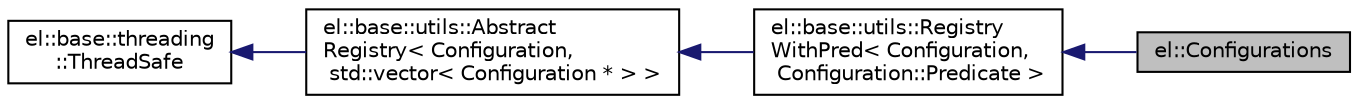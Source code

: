 digraph "el::Configurations"
{
  edge [fontname="Helvetica",fontsize="10",labelfontname="Helvetica",labelfontsize="10"];
  node [fontname="Helvetica",fontsize="10",shape=record];
  rankdir="LR";
  Node1 [label="el::Configurations",height=0.2,width=0.4,color="black", fillcolor="grey75", style="filled", fontcolor="black"];
  Node2 -> Node1 [dir="back",color="midnightblue",fontsize="10",style="solid"];
  Node2 [label="el::base::utils::Registry\lWithPred\< Configuration,\l Configuration::Predicate \>",height=0.2,width=0.4,color="black", fillcolor="white", style="filled",URL="$db/db6/a00074.html"];
  Node3 -> Node2 [dir="back",color="midnightblue",fontsize="10",style="solid"];
  Node3 [label="el::base::utils::Abstract\lRegistry\< Configuration,\l std::vector\< Configuration * \> \>",height=0.2,width=0.4,color="black", fillcolor="white", style="filled",URL="$d0/d0b/a00004.html"];
  Node4 -> Node3 [dir="back",color="midnightblue",fontsize="10",style="solid"];
  Node4 [label="el::base::threading\l::ThreadSafe",height=0.2,width=0.4,color="black", fillcolor="white", style="filled",URL="$da/d82/a00091.html",tooltip="Base of thread safe class, this class is inheritable-only. "];
}

